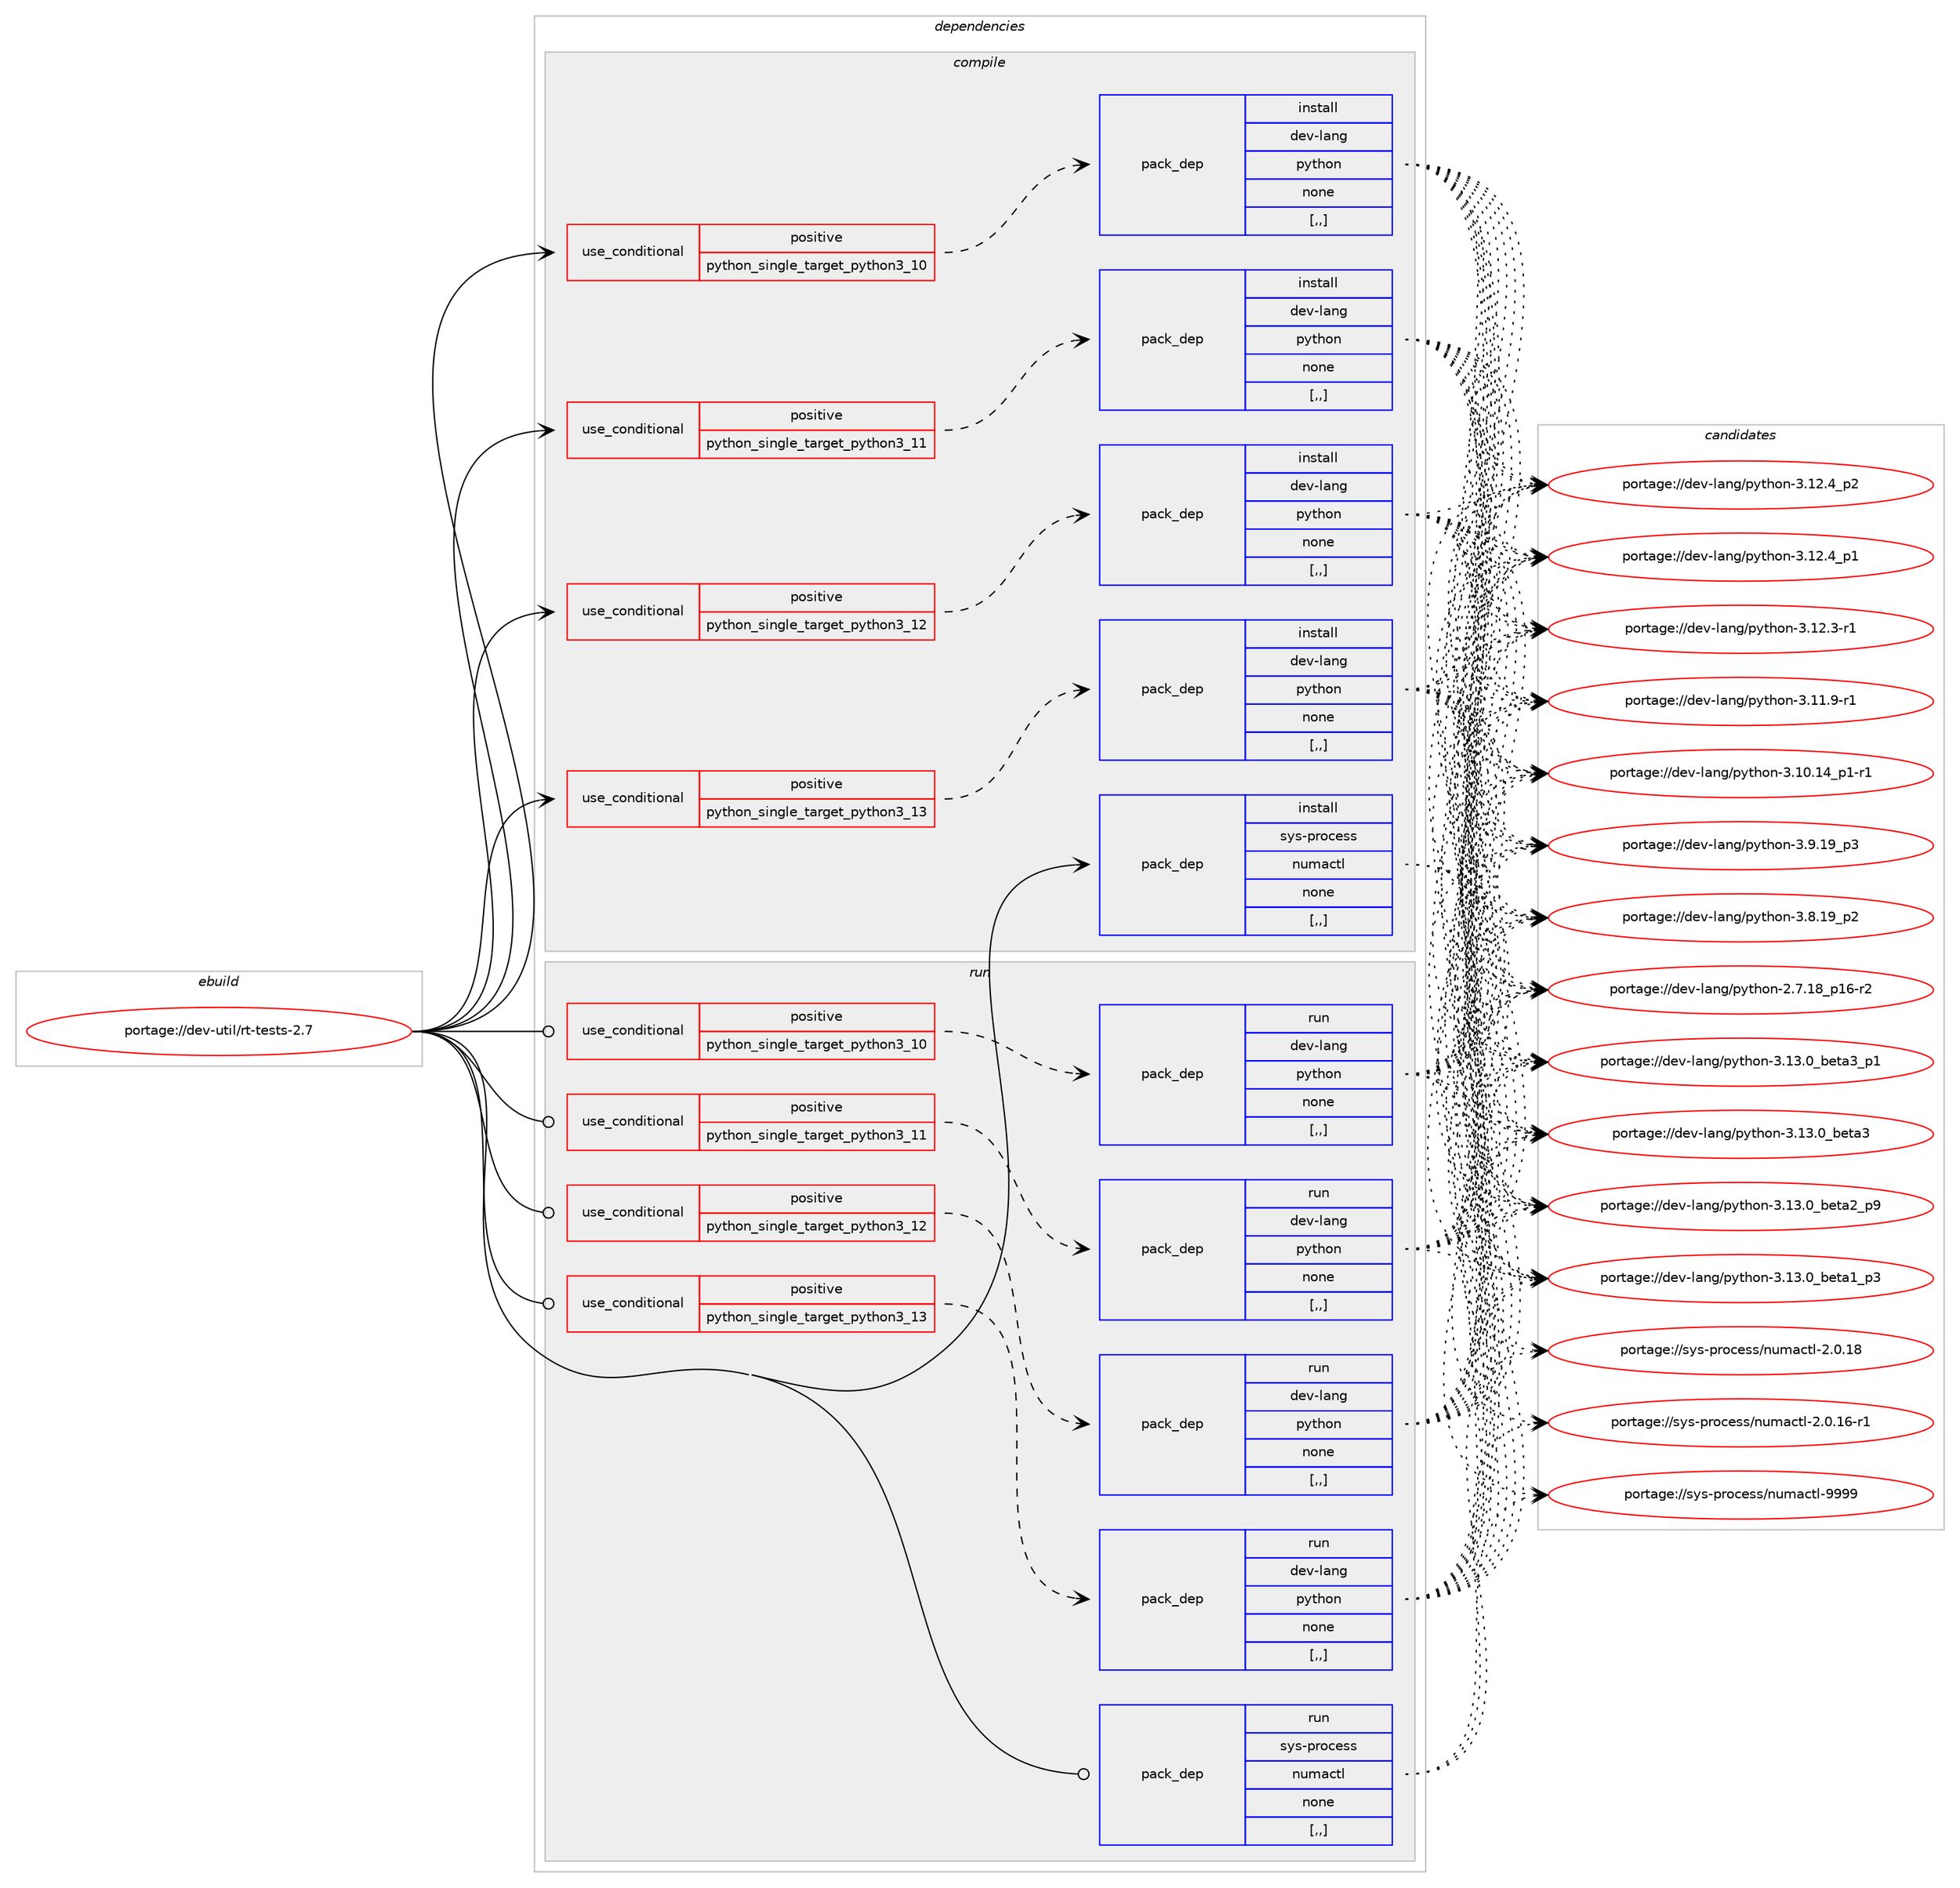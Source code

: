 digraph prolog {

# *************
# Graph options
# *************

newrank=true;
concentrate=true;
compound=true;
graph [rankdir=LR,fontname=Helvetica,fontsize=10,ranksep=1.5];#, ranksep=2.5, nodesep=0.2];
edge  [arrowhead=vee];
node  [fontname=Helvetica,fontsize=10];

# **********
# The ebuild
# **********

subgraph cluster_leftcol {
color=gray;
label=<<i>ebuild</i>>;
id [label="portage://dev-util/rt-tests-2.7", color=red, width=4, href="../dev-util/rt-tests-2.7.svg"];
}

# ****************
# The dependencies
# ****************

subgraph cluster_midcol {
color=gray;
label=<<i>dependencies</i>>;
subgraph cluster_compile {
fillcolor="#eeeeee";
style=filled;
label=<<i>compile</i>>;
subgraph cond61576 {
dependency218988 [label=<<TABLE BORDER="0" CELLBORDER="1" CELLSPACING="0" CELLPADDING="4"><TR><TD ROWSPAN="3" CELLPADDING="10">use_conditional</TD></TR><TR><TD>positive</TD></TR><TR><TD>python_single_target_python3_10</TD></TR></TABLE>>, shape=none, color=red];
subgraph pack155954 {
dependency218989 [label=<<TABLE BORDER="0" CELLBORDER="1" CELLSPACING="0" CELLPADDING="4" WIDTH="220"><TR><TD ROWSPAN="6" CELLPADDING="30">pack_dep</TD></TR><TR><TD WIDTH="110">install</TD></TR><TR><TD>dev-lang</TD></TR><TR><TD>python</TD></TR><TR><TD>none</TD></TR><TR><TD>[,,]</TD></TR></TABLE>>, shape=none, color=blue];
}
dependency218988:e -> dependency218989:w [weight=20,style="dashed",arrowhead="vee"];
}
id:e -> dependency218988:w [weight=20,style="solid",arrowhead="vee"];
subgraph cond61577 {
dependency218990 [label=<<TABLE BORDER="0" CELLBORDER="1" CELLSPACING="0" CELLPADDING="4"><TR><TD ROWSPAN="3" CELLPADDING="10">use_conditional</TD></TR><TR><TD>positive</TD></TR><TR><TD>python_single_target_python3_11</TD></TR></TABLE>>, shape=none, color=red];
subgraph pack155955 {
dependency218991 [label=<<TABLE BORDER="0" CELLBORDER="1" CELLSPACING="0" CELLPADDING="4" WIDTH="220"><TR><TD ROWSPAN="6" CELLPADDING="30">pack_dep</TD></TR><TR><TD WIDTH="110">install</TD></TR><TR><TD>dev-lang</TD></TR><TR><TD>python</TD></TR><TR><TD>none</TD></TR><TR><TD>[,,]</TD></TR></TABLE>>, shape=none, color=blue];
}
dependency218990:e -> dependency218991:w [weight=20,style="dashed",arrowhead="vee"];
}
id:e -> dependency218990:w [weight=20,style="solid",arrowhead="vee"];
subgraph cond61578 {
dependency218992 [label=<<TABLE BORDER="0" CELLBORDER="1" CELLSPACING="0" CELLPADDING="4"><TR><TD ROWSPAN="3" CELLPADDING="10">use_conditional</TD></TR><TR><TD>positive</TD></TR><TR><TD>python_single_target_python3_12</TD></TR></TABLE>>, shape=none, color=red];
subgraph pack155956 {
dependency218993 [label=<<TABLE BORDER="0" CELLBORDER="1" CELLSPACING="0" CELLPADDING="4" WIDTH="220"><TR><TD ROWSPAN="6" CELLPADDING="30">pack_dep</TD></TR><TR><TD WIDTH="110">install</TD></TR><TR><TD>dev-lang</TD></TR><TR><TD>python</TD></TR><TR><TD>none</TD></TR><TR><TD>[,,]</TD></TR></TABLE>>, shape=none, color=blue];
}
dependency218992:e -> dependency218993:w [weight=20,style="dashed",arrowhead="vee"];
}
id:e -> dependency218992:w [weight=20,style="solid",arrowhead="vee"];
subgraph cond61579 {
dependency218994 [label=<<TABLE BORDER="0" CELLBORDER="1" CELLSPACING="0" CELLPADDING="4"><TR><TD ROWSPAN="3" CELLPADDING="10">use_conditional</TD></TR><TR><TD>positive</TD></TR><TR><TD>python_single_target_python3_13</TD></TR></TABLE>>, shape=none, color=red];
subgraph pack155957 {
dependency218995 [label=<<TABLE BORDER="0" CELLBORDER="1" CELLSPACING="0" CELLPADDING="4" WIDTH="220"><TR><TD ROWSPAN="6" CELLPADDING="30">pack_dep</TD></TR><TR><TD WIDTH="110">install</TD></TR><TR><TD>dev-lang</TD></TR><TR><TD>python</TD></TR><TR><TD>none</TD></TR><TR><TD>[,,]</TD></TR></TABLE>>, shape=none, color=blue];
}
dependency218994:e -> dependency218995:w [weight=20,style="dashed",arrowhead="vee"];
}
id:e -> dependency218994:w [weight=20,style="solid",arrowhead="vee"];
subgraph pack155958 {
dependency218996 [label=<<TABLE BORDER="0" CELLBORDER="1" CELLSPACING="0" CELLPADDING="4" WIDTH="220"><TR><TD ROWSPAN="6" CELLPADDING="30">pack_dep</TD></TR><TR><TD WIDTH="110">install</TD></TR><TR><TD>sys-process</TD></TR><TR><TD>numactl</TD></TR><TR><TD>none</TD></TR><TR><TD>[,,]</TD></TR></TABLE>>, shape=none, color=blue];
}
id:e -> dependency218996:w [weight=20,style="solid",arrowhead="vee"];
}
subgraph cluster_compileandrun {
fillcolor="#eeeeee";
style=filled;
label=<<i>compile and run</i>>;
}
subgraph cluster_run {
fillcolor="#eeeeee";
style=filled;
label=<<i>run</i>>;
subgraph cond61580 {
dependency218997 [label=<<TABLE BORDER="0" CELLBORDER="1" CELLSPACING="0" CELLPADDING="4"><TR><TD ROWSPAN="3" CELLPADDING="10">use_conditional</TD></TR><TR><TD>positive</TD></TR><TR><TD>python_single_target_python3_10</TD></TR></TABLE>>, shape=none, color=red];
subgraph pack155959 {
dependency218998 [label=<<TABLE BORDER="0" CELLBORDER="1" CELLSPACING="0" CELLPADDING="4" WIDTH="220"><TR><TD ROWSPAN="6" CELLPADDING="30">pack_dep</TD></TR><TR><TD WIDTH="110">run</TD></TR><TR><TD>dev-lang</TD></TR><TR><TD>python</TD></TR><TR><TD>none</TD></TR><TR><TD>[,,]</TD></TR></TABLE>>, shape=none, color=blue];
}
dependency218997:e -> dependency218998:w [weight=20,style="dashed",arrowhead="vee"];
}
id:e -> dependency218997:w [weight=20,style="solid",arrowhead="odot"];
subgraph cond61581 {
dependency218999 [label=<<TABLE BORDER="0" CELLBORDER="1" CELLSPACING="0" CELLPADDING="4"><TR><TD ROWSPAN="3" CELLPADDING="10">use_conditional</TD></TR><TR><TD>positive</TD></TR><TR><TD>python_single_target_python3_11</TD></TR></TABLE>>, shape=none, color=red];
subgraph pack155960 {
dependency219000 [label=<<TABLE BORDER="0" CELLBORDER="1" CELLSPACING="0" CELLPADDING="4" WIDTH="220"><TR><TD ROWSPAN="6" CELLPADDING="30">pack_dep</TD></TR><TR><TD WIDTH="110">run</TD></TR><TR><TD>dev-lang</TD></TR><TR><TD>python</TD></TR><TR><TD>none</TD></TR><TR><TD>[,,]</TD></TR></TABLE>>, shape=none, color=blue];
}
dependency218999:e -> dependency219000:w [weight=20,style="dashed",arrowhead="vee"];
}
id:e -> dependency218999:w [weight=20,style="solid",arrowhead="odot"];
subgraph cond61582 {
dependency219001 [label=<<TABLE BORDER="0" CELLBORDER="1" CELLSPACING="0" CELLPADDING="4"><TR><TD ROWSPAN="3" CELLPADDING="10">use_conditional</TD></TR><TR><TD>positive</TD></TR><TR><TD>python_single_target_python3_12</TD></TR></TABLE>>, shape=none, color=red];
subgraph pack155961 {
dependency219002 [label=<<TABLE BORDER="0" CELLBORDER="1" CELLSPACING="0" CELLPADDING="4" WIDTH="220"><TR><TD ROWSPAN="6" CELLPADDING="30">pack_dep</TD></TR><TR><TD WIDTH="110">run</TD></TR><TR><TD>dev-lang</TD></TR><TR><TD>python</TD></TR><TR><TD>none</TD></TR><TR><TD>[,,]</TD></TR></TABLE>>, shape=none, color=blue];
}
dependency219001:e -> dependency219002:w [weight=20,style="dashed",arrowhead="vee"];
}
id:e -> dependency219001:w [weight=20,style="solid",arrowhead="odot"];
subgraph cond61583 {
dependency219003 [label=<<TABLE BORDER="0" CELLBORDER="1" CELLSPACING="0" CELLPADDING="4"><TR><TD ROWSPAN="3" CELLPADDING="10">use_conditional</TD></TR><TR><TD>positive</TD></TR><TR><TD>python_single_target_python3_13</TD></TR></TABLE>>, shape=none, color=red];
subgraph pack155962 {
dependency219004 [label=<<TABLE BORDER="0" CELLBORDER="1" CELLSPACING="0" CELLPADDING="4" WIDTH="220"><TR><TD ROWSPAN="6" CELLPADDING="30">pack_dep</TD></TR><TR><TD WIDTH="110">run</TD></TR><TR><TD>dev-lang</TD></TR><TR><TD>python</TD></TR><TR><TD>none</TD></TR><TR><TD>[,,]</TD></TR></TABLE>>, shape=none, color=blue];
}
dependency219003:e -> dependency219004:w [weight=20,style="dashed",arrowhead="vee"];
}
id:e -> dependency219003:w [weight=20,style="solid",arrowhead="odot"];
subgraph pack155963 {
dependency219005 [label=<<TABLE BORDER="0" CELLBORDER="1" CELLSPACING="0" CELLPADDING="4" WIDTH="220"><TR><TD ROWSPAN="6" CELLPADDING="30">pack_dep</TD></TR><TR><TD WIDTH="110">run</TD></TR><TR><TD>sys-process</TD></TR><TR><TD>numactl</TD></TR><TR><TD>none</TD></TR><TR><TD>[,,]</TD></TR></TABLE>>, shape=none, color=blue];
}
id:e -> dependency219005:w [weight=20,style="solid",arrowhead="odot"];
}
}

# **************
# The candidates
# **************

subgraph cluster_choices {
rank=same;
color=gray;
label=<<i>candidates</i>>;

subgraph choice155954 {
color=black;
nodesep=1;
choice10010111845108971101034711212111610411111045514649514648959810111697519511249 [label="portage://dev-lang/python-3.13.0_beta3_p1", color=red, width=4,href="../dev-lang/python-3.13.0_beta3_p1.svg"];
choice1001011184510897110103471121211161041111104551464951464895981011169751 [label="portage://dev-lang/python-3.13.0_beta3", color=red, width=4,href="../dev-lang/python-3.13.0_beta3.svg"];
choice10010111845108971101034711212111610411111045514649514648959810111697509511257 [label="portage://dev-lang/python-3.13.0_beta2_p9", color=red, width=4,href="../dev-lang/python-3.13.0_beta2_p9.svg"];
choice10010111845108971101034711212111610411111045514649514648959810111697499511251 [label="portage://dev-lang/python-3.13.0_beta1_p3", color=red, width=4,href="../dev-lang/python-3.13.0_beta1_p3.svg"];
choice100101118451089711010347112121116104111110455146495046529511250 [label="portage://dev-lang/python-3.12.4_p2", color=red, width=4,href="../dev-lang/python-3.12.4_p2.svg"];
choice100101118451089711010347112121116104111110455146495046529511249 [label="portage://dev-lang/python-3.12.4_p1", color=red, width=4,href="../dev-lang/python-3.12.4_p1.svg"];
choice100101118451089711010347112121116104111110455146495046514511449 [label="portage://dev-lang/python-3.12.3-r1", color=red, width=4,href="../dev-lang/python-3.12.3-r1.svg"];
choice100101118451089711010347112121116104111110455146494946574511449 [label="portage://dev-lang/python-3.11.9-r1", color=red, width=4,href="../dev-lang/python-3.11.9-r1.svg"];
choice100101118451089711010347112121116104111110455146494846495295112494511449 [label="portage://dev-lang/python-3.10.14_p1-r1", color=red, width=4,href="../dev-lang/python-3.10.14_p1-r1.svg"];
choice100101118451089711010347112121116104111110455146574649579511251 [label="portage://dev-lang/python-3.9.19_p3", color=red, width=4,href="../dev-lang/python-3.9.19_p3.svg"];
choice100101118451089711010347112121116104111110455146564649579511250 [label="portage://dev-lang/python-3.8.19_p2", color=red, width=4,href="../dev-lang/python-3.8.19_p2.svg"];
choice100101118451089711010347112121116104111110455046554649569511249544511450 [label="portage://dev-lang/python-2.7.18_p16-r2", color=red, width=4,href="../dev-lang/python-2.7.18_p16-r2.svg"];
dependency218989:e -> choice10010111845108971101034711212111610411111045514649514648959810111697519511249:w [style=dotted,weight="100"];
dependency218989:e -> choice1001011184510897110103471121211161041111104551464951464895981011169751:w [style=dotted,weight="100"];
dependency218989:e -> choice10010111845108971101034711212111610411111045514649514648959810111697509511257:w [style=dotted,weight="100"];
dependency218989:e -> choice10010111845108971101034711212111610411111045514649514648959810111697499511251:w [style=dotted,weight="100"];
dependency218989:e -> choice100101118451089711010347112121116104111110455146495046529511250:w [style=dotted,weight="100"];
dependency218989:e -> choice100101118451089711010347112121116104111110455146495046529511249:w [style=dotted,weight="100"];
dependency218989:e -> choice100101118451089711010347112121116104111110455146495046514511449:w [style=dotted,weight="100"];
dependency218989:e -> choice100101118451089711010347112121116104111110455146494946574511449:w [style=dotted,weight="100"];
dependency218989:e -> choice100101118451089711010347112121116104111110455146494846495295112494511449:w [style=dotted,weight="100"];
dependency218989:e -> choice100101118451089711010347112121116104111110455146574649579511251:w [style=dotted,weight="100"];
dependency218989:e -> choice100101118451089711010347112121116104111110455146564649579511250:w [style=dotted,weight="100"];
dependency218989:e -> choice100101118451089711010347112121116104111110455046554649569511249544511450:w [style=dotted,weight="100"];
}
subgraph choice155955 {
color=black;
nodesep=1;
choice10010111845108971101034711212111610411111045514649514648959810111697519511249 [label="portage://dev-lang/python-3.13.0_beta3_p1", color=red, width=4,href="../dev-lang/python-3.13.0_beta3_p1.svg"];
choice1001011184510897110103471121211161041111104551464951464895981011169751 [label="portage://dev-lang/python-3.13.0_beta3", color=red, width=4,href="../dev-lang/python-3.13.0_beta3.svg"];
choice10010111845108971101034711212111610411111045514649514648959810111697509511257 [label="portage://dev-lang/python-3.13.0_beta2_p9", color=red, width=4,href="../dev-lang/python-3.13.0_beta2_p9.svg"];
choice10010111845108971101034711212111610411111045514649514648959810111697499511251 [label="portage://dev-lang/python-3.13.0_beta1_p3", color=red, width=4,href="../dev-lang/python-3.13.0_beta1_p3.svg"];
choice100101118451089711010347112121116104111110455146495046529511250 [label="portage://dev-lang/python-3.12.4_p2", color=red, width=4,href="../dev-lang/python-3.12.4_p2.svg"];
choice100101118451089711010347112121116104111110455146495046529511249 [label="portage://dev-lang/python-3.12.4_p1", color=red, width=4,href="../dev-lang/python-3.12.4_p1.svg"];
choice100101118451089711010347112121116104111110455146495046514511449 [label="portage://dev-lang/python-3.12.3-r1", color=red, width=4,href="../dev-lang/python-3.12.3-r1.svg"];
choice100101118451089711010347112121116104111110455146494946574511449 [label="portage://dev-lang/python-3.11.9-r1", color=red, width=4,href="../dev-lang/python-3.11.9-r1.svg"];
choice100101118451089711010347112121116104111110455146494846495295112494511449 [label="portage://dev-lang/python-3.10.14_p1-r1", color=red, width=4,href="../dev-lang/python-3.10.14_p1-r1.svg"];
choice100101118451089711010347112121116104111110455146574649579511251 [label="portage://dev-lang/python-3.9.19_p3", color=red, width=4,href="../dev-lang/python-3.9.19_p3.svg"];
choice100101118451089711010347112121116104111110455146564649579511250 [label="portage://dev-lang/python-3.8.19_p2", color=red, width=4,href="../dev-lang/python-3.8.19_p2.svg"];
choice100101118451089711010347112121116104111110455046554649569511249544511450 [label="portage://dev-lang/python-2.7.18_p16-r2", color=red, width=4,href="../dev-lang/python-2.7.18_p16-r2.svg"];
dependency218991:e -> choice10010111845108971101034711212111610411111045514649514648959810111697519511249:w [style=dotted,weight="100"];
dependency218991:e -> choice1001011184510897110103471121211161041111104551464951464895981011169751:w [style=dotted,weight="100"];
dependency218991:e -> choice10010111845108971101034711212111610411111045514649514648959810111697509511257:w [style=dotted,weight="100"];
dependency218991:e -> choice10010111845108971101034711212111610411111045514649514648959810111697499511251:w [style=dotted,weight="100"];
dependency218991:e -> choice100101118451089711010347112121116104111110455146495046529511250:w [style=dotted,weight="100"];
dependency218991:e -> choice100101118451089711010347112121116104111110455146495046529511249:w [style=dotted,weight="100"];
dependency218991:e -> choice100101118451089711010347112121116104111110455146495046514511449:w [style=dotted,weight="100"];
dependency218991:e -> choice100101118451089711010347112121116104111110455146494946574511449:w [style=dotted,weight="100"];
dependency218991:e -> choice100101118451089711010347112121116104111110455146494846495295112494511449:w [style=dotted,weight="100"];
dependency218991:e -> choice100101118451089711010347112121116104111110455146574649579511251:w [style=dotted,weight="100"];
dependency218991:e -> choice100101118451089711010347112121116104111110455146564649579511250:w [style=dotted,weight="100"];
dependency218991:e -> choice100101118451089711010347112121116104111110455046554649569511249544511450:w [style=dotted,weight="100"];
}
subgraph choice155956 {
color=black;
nodesep=1;
choice10010111845108971101034711212111610411111045514649514648959810111697519511249 [label="portage://dev-lang/python-3.13.0_beta3_p1", color=red, width=4,href="../dev-lang/python-3.13.0_beta3_p1.svg"];
choice1001011184510897110103471121211161041111104551464951464895981011169751 [label="portage://dev-lang/python-3.13.0_beta3", color=red, width=4,href="../dev-lang/python-3.13.0_beta3.svg"];
choice10010111845108971101034711212111610411111045514649514648959810111697509511257 [label="portage://dev-lang/python-3.13.0_beta2_p9", color=red, width=4,href="../dev-lang/python-3.13.0_beta2_p9.svg"];
choice10010111845108971101034711212111610411111045514649514648959810111697499511251 [label="portage://dev-lang/python-3.13.0_beta1_p3", color=red, width=4,href="../dev-lang/python-3.13.0_beta1_p3.svg"];
choice100101118451089711010347112121116104111110455146495046529511250 [label="portage://dev-lang/python-3.12.4_p2", color=red, width=4,href="../dev-lang/python-3.12.4_p2.svg"];
choice100101118451089711010347112121116104111110455146495046529511249 [label="portage://dev-lang/python-3.12.4_p1", color=red, width=4,href="../dev-lang/python-3.12.4_p1.svg"];
choice100101118451089711010347112121116104111110455146495046514511449 [label="portage://dev-lang/python-3.12.3-r1", color=red, width=4,href="../dev-lang/python-3.12.3-r1.svg"];
choice100101118451089711010347112121116104111110455146494946574511449 [label="portage://dev-lang/python-3.11.9-r1", color=red, width=4,href="../dev-lang/python-3.11.9-r1.svg"];
choice100101118451089711010347112121116104111110455146494846495295112494511449 [label="portage://dev-lang/python-3.10.14_p1-r1", color=red, width=4,href="../dev-lang/python-3.10.14_p1-r1.svg"];
choice100101118451089711010347112121116104111110455146574649579511251 [label="portage://dev-lang/python-3.9.19_p3", color=red, width=4,href="../dev-lang/python-3.9.19_p3.svg"];
choice100101118451089711010347112121116104111110455146564649579511250 [label="portage://dev-lang/python-3.8.19_p2", color=red, width=4,href="../dev-lang/python-3.8.19_p2.svg"];
choice100101118451089711010347112121116104111110455046554649569511249544511450 [label="portage://dev-lang/python-2.7.18_p16-r2", color=red, width=4,href="../dev-lang/python-2.7.18_p16-r2.svg"];
dependency218993:e -> choice10010111845108971101034711212111610411111045514649514648959810111697519511249:w [style=dotted,weight="100"];
dependency218993:e -> choice1001011184510897110103471121211161041111104551464951464895981011169751:w [style=dotted,weight="100"];
dependency218993:e -> choice10010111845108971101034711212111610411111045514649514648959810111697509511257:w [style=dotted,weight="100"];
dependency218993:e -> choice10010111845108971101034711212111610411111045514649514648959810111697499511251:w [style=dotted,weight="100"];
dependency218993:e -> choice100101118451089711010347112121116104111110455146495046529511250:w [style=dotted,weight="100"];
dependency218993:e -> choice100101118451089711010347112121116104111110455146495046529511249:w [style=dotted,weight="100"];
dependency218993:e -> choice100101118451089711010347112121116104111110455146495046514511449:w [style=dotted,weight="100"];
dependency218993:e -> choice100101118451089711010347112121116104111110455146494946574511449:w [style=dotted,weight="100"];
dependency218993:e -> choice100101118451089711010347112121116104111110455146494846495295112494511449:w [style=dotted,weight="100"];
dependency218993:e -> choice100101118451089711010347112121116104111110455146574649579511251:w [style=dotted,weight="100"];
dependency218993:e -> choice100101118451089711010347112121116104111110455146564649579511250:w [style=dotted,weight="100"];
dependency218993:e -> choice100101118451089711010347112121116104111110455046554649569511249544511450:w [style=dotted,weight="100"];
}
subgraph choice155957 {
color=black;
nodesep=1;
choice10010111845108971101034711212111610411111045514649514648959810111697519511249 [label="portage://dev-lang/python-3.13.0_beta3_p1", color=red, width=4,href="../dev-lang/python-3.13.0_beta3_p1.svg"];
choice1001011184510897110103471121211161041111104551464951464895981011169751 [label="portage://dev-lang/python-3.13.0_beta3", color=red, width=4,href="../dev-lang/python-3.13.0_beta3.svg"];
choice10010111845108971101034711212111610411111045514649514648959810111697509511257 [label="portage://dev-lang/python-3.13.0_beta2_p9", color=red, width=4,href="../dev-lang/python-3.13.0_beta2_p9.svg"];
choice10010111845108971101034711212111610411111045514649514648959810111697499511251 [label="portage://dev-lang/python-3.13.0_beta1_p3", color=red, width=4,href="../dev-lang/python-3.13.0_beta1_p3.svg"];
choice100101118451089711010347112121116104111110455146495046529511250 [label="portage://dev-lang/python-3.12.4_p2", color=red, width=4,href="../dev-lang/python-3.12.4_p2.svg"];
choice100101118451089711010347112121116104111110455146495046529511249 [label="portage://dev-lang/python-3.12.4_p1", color=red, width=4,href="../dev-lang/python-3.12.4_p1.svg"];
choice100101118451089711010347112121116104111110455146495046514511449 [label="portage://dev-lang/python-3.12.3-r1", color=red, width=4,href="../dev-lang/python-3.12.3-r1.svg"];
choice100101118451089711010347112121116104111110455146494946574511449 [label="portage://dev-lang/python-3.11.9-r1", color=red, width=4,href="../dev-lang/python-3.11.9-r1.svg"];
choice100101118451089711010347112121116104111110455146494846495295112494511449 [label="portage://dev-lang/python-3.10.14_p1-r1", color=red, width=4,href="../dev-lang/python-3.10.14_p1-r1.svg"];
choice100101118451089711010347112121116104111110455146574649579511251 [label="portage://dev-lang/python-3.9.19_p3", color=red, width=4,href="../dev-lang/python-3.9.19_p3.svg"];
choice100101118451089711010347112121116104111110455146564649579511250 [label="portage://dev-lang/python-3.8.19_p2", color=red, width=4,href="../dev-lang/python-3.8.19_p2.svg"];
choice100101118451089711010347112121116104111110455046554649569511249544511450 [label="portage://dev-lang/python-2.7.18_p16-r2", color=red, width=4,href="../dev-lang/python-2.7.18_p16-r2.svg"];
dependency218995:e -> choice10010111845108971101034711212111610411111045514649514648959810111697519511249:w [style=dotted,weight="100"];
dependency218995:e -> choice1001011184510897110103471121211161041111104551464951464895981011169751:w [style=dotted,weight="100"];
dependency218995:e -> choice10010111845108971101034711212111610411111045514649514648959810111697509511257:w [style=dotted,weight="100"];
dependency218995:e -> choice10010111845108971101034711212111610411111045514649514648959810111697499511251:w [style=dotted,weight="100"];
dependency218995:e -> choice100101118451089711010347112121116104111110455146495046529511250:w [style=dotted,weight="100"];
dependency218995:e -> choice100101118451089711010347112121116104111110455146495046529511249:w [style=dotted,weight="100"];
dependency218995:e -> choice100101118451089711010347112121116104111110455146495046514511449:w [style=dotted,weight="100"];
dependency218995:e -> choice100101118451089711010347112121116104111110455146494946574511449:w [style=dotted,weight="100"];
dependency218995:e -> choice100101118451089711010347112121116104111110455146494846495295112494511449:w [style=dotted,weight="100"];
dependency218995:e -> choice100101118451089711010347112121116104111110455146574649579511251:w [style=dotted,weight="100"];
dependency218995:e -> choice100101118451089711010347112121116104111110455146564649579511250:w [style=dotted,weight="100"];
dependency218995:e -> choice100101118451089711010347112121116104111110455046554649569511249544511450:w [style=dotted,weight="100"];
}
subgraph choice155958 {
color=black;
nodesep=1;
choice11512111545112114111991011151154711011710997991161084557575757 [label="portage://sys-process/numactl-9999", color=red, width=4,href="../sys-process/numactl-9999.svg"];
choice115121115451121141119910111511547110117109979911610845504648464956 [label="portage://sys-process/numactl-2.0.18", color=red, width=4,href="../sys-process/numactl-2.0.18.svg"];
choice1151211154511211411199101115115471101171099799116108455046484649544511449 [label="portage://sys-process/numactl-2.0.16-r1", color=red, width=4,href="../sys-process/numactl-2.0.16-r1.svg"];
dependency218996:e -> choice11512111545112114111991011151154711011710997991161084557575757:w [style=dotted,weight="100"];
dependency218996:e -> choice115121115451121141119910111511547110117109979911610845504648464956:w [style=dotted,weight="100"];
dependency218996:e -> choice1151211154511211411199101115115471101171099799116108455046484649544511449:w [style=dotted,weight="100"];
}
subgraph choice155959 {
color=black;
nodesep=1;
choice10010111845108971101034711212111610411111045514649514648959810111697519511249 [label="portage://dev-lang/python-3.13.0_beta3_p1", color=red, width=4,href="../dev-lang/python-3.13.0_beta3_p1.svg"];
choice1001011184510897110103471121211161041111104551464951464895981011169751 [label="portage://dev-lang/python-3.13.0_beta3", color=red, width=4,href="../dev-lang/python-3.13.0_beta3.svg"];
choice10010111845108971101034711212111610411111045514649514648959810111697509511257 [label="portage://dev-lang/python-3.13.0_beta2_p9", color=red, width=4,href="../dev-lang/python-3.13.0_beta2_p9.svg"];
choice10010111845108971101034711212111610411111045514649514648959810111697499511251 [label="portage://dev-lang/python-3.13.0_beta1_p3", color=red, width=4,href="../dev-lang/python-3.13.0_beta1_p3.svg"];
choice100101118451089711010347112121116104111110455146495046529511250 [label="portage://dev-lang/python-3.12.4_p2", color=red, width=4,href="../dev-lang/python-3.12.4_p2.svg"];
choice100101118451089711010347112121116104111110455146495046529511249 [label="portage://dev-lang/python-3.12.4_p1", color=red, width=4,href="../dev-lang/python-3.12.4_p1.svg"];
choice100101118451089711010347112121116104111110455146495046514511449 [label="portage://dev-lang/python-3.12.3-r1", color=red, width=4,href="../dev-lang/python-3.12.3-r1.svg"];
choice100101118451089711010347112121116104111110455146494946574511449 [label="portage://dev-lang/python-3.11.9-r1", color=red, width=4,href="../dev-lang/python-3.11.9-r1.svg"];
choice100101118451089711010347112121116104111110455146494846495295112494511449 [label="portage://dev-lang/python-3.10.14_p1-r1", color=red, width=4,href="../dev-lang/python-3.10.14_p1-r1.svg"];
choice100101118451089711010347112121116104111110455146574649579511251 [label="portage://dev-lang/python-3.9.19_p3", color=red, width=4,href="../dev-lang/python-3.9.19_p3.svg"];
choice100101118451089711010347112121116104111110455146564649579511250 [label="portage://dev-lang/python-3.8.19_p2", color=red, width=4,href="../dev-lang/python-3.8.19_p2.svg"];
choice100101118451089711010347112121116104111110455046554649569511249544511450 [label="portage://dev-lang/python-2.7.18_p16-r2", color=red, width=4,href="../dev-lang/python-2.7.18_p16-r2.svg"];
dependency218998:e -> choice10010111845108971101034711212111610411111045514649514648959810111697519511249:w [style=dotted,weight="100"];
dependency218998:e -> choice1001011184510897110103471121211161041111104551464951464895981011169751:w [style=dotted,weight="100"];
dependency218998:e -> choice10010111845108971101034711212111610411111045514649514648959810111697509511257:w [style=dotted,weight="100"];
dependency218998:e -> choice10010111845108971101034711212111610411111045514649514648959810111697499511251:w [style=dotted,weight="100"];
dependency218998:e -> choice100101118451089711010347112121116104111110455146495046529511250:w [style=dotted,weight="100"];
dependency218998:e -> choice100101118451089711010347112121116104111110455146495046529511249:w [style=dotted,weight="100"];
dependency218998:e -> choice100101118451089711010347112121116104111110455146495046514511449:w [style=dotted,weight="100"];
dependency218998:e -> choice100101118451089711010347112121116104111110455146494946574511449:w [style=dotted,weight="100"];
dependency218998:e -> choice100101118451089711010347112121116104111110455146494846495295112494511449:w [style=dotted,weight="100"];
dependency218998:e -> choice100101118451089711010347112121116104111110455146574649579511251:w [style=dotted,weight="100"];
dependency218998:e -> choice100101118451089711010347112121116104111110455146564649579511250:w [style=dotted,weight="100"];
dependency218998:e -> choice100101118451089711010347112121116104111110455046554649569511249544511450:w [style=dotted,weight="100"];
}
subgraph choice155960 {
color=black;
nodesep=1;
choice10010111845108971101034711212111610411111045514649514648959810111697519511249 [label="portage://dev-lang/python-3.13.0_beta3_p1", color=red, width=4,href="../dev-lang/python-3.13.0_beta3_p1.svg"];
choice1001011184510897110103471121211161041111104551464951464895981011169751 [label="portage://dev-lang/python-3.13.0_beta3", color=red, width=4,href="../dev-lang/python-3.13.0_beta3.svg"];
choice10010111845108971101034711212111610411111045514649514648959810111697509511257 [label="portage://dev-lang/python-3.13.0_beta2_p9", color=red, width=4,href="../dev-lang/python-3.13.0_beta2_p9.svg"];
choice10010111845108971101034711212111610411111045514649514648959810111697499511251 [label="portage://dev-lang/python-3.13.0_beta1_p3", color=red, width=4,href="../dev-lang/python-3.13.0_beta1_p3.svg"];
choice100101118451089711010347112121116104111110455146495046529511250 [label="portage://dev-lang/python-3.12.4_p2", color=red, width=4,href="../dev-lang/python-3.12.4_p2.svg"];
choice100101118451089711010347112121116104111110455146495046529511249 [label="portage://dev-lang/python-3.12.4_p1", color=red, width=4,href="../dev-lang/python-3.12.4_p1.svg"];
choice100101118451089711010347112121116104111110455146495046514511449 [label="portage://dev-lang/python-3.12.3-r1", color=red, width=4,href="../dev-lang/python-3.12.3-r1.svg"];
choice100101118451089711010347112121116104111110455146494946574511449 [label="portage://dev-lang/python-3.11.9-r1", color=red, width=4,href="../dev-lang/python-3.11.9-r1.svg"];
choice100101118451089711010347112121116104111110455146494846495295112494511449 [label="portage://dev-lang/python-3.10.14_p1-r1", color=red, width=4,href="../dev-lang/python-3.10.14_p1-r1.svg"];
choice100101118451089711010347112121116104111110455146574649579511251 [label="portage://dev-lang/python-3.9.19_p3", color=red, width=4,href="../dev-lang/python-3.9.19_p3.svg"];
choice100101118451089711010347112121116104111110455146564649579511250 [label="portage://dev-lang/python-3.8.19_p2", color=red, width=4,href="../dev-lang/python-3.8.19_p2.svg"];
choice100101118451089711010347112121116104111110455046554649569511249544511450 [label="portage://dev-lang/python-2.7.18_p16-r2", color=red, width=4,href="../dev-lang/python-2.7.18_p16-r2.svg"];
dependency219000:e -> choice10010111845108971101034711212111610411111045514649514648959810111697519511249:w [style=dotted,weight="100"];
dependency219000:e -> choice1001011184510897110103471121211161041111104551464951464895981011169751:w [style=dotted,weight="100"];
dependency219000:e -> choice10010111845108971101034711212111610411111045514649514648959810111697509511257:w [style=dotted,weight="100"];
dependency219000:e -> choice10010111845108971101034711212111610411111045514649514648959810111697499511251:w [style=dotted,weight="100"];
dependency219000:e -> choice100101118451089711010347112121116104111110455146495046529511250:w [style=dotted,weight="100"];
dependency219000:e -> choice100101118451089711010347112121116104111110455146495046529511249:w [style=dotted,weight="100"];
dependency219000:e -> choice100101118451089711010347112121116104111110455146495046514511449:w [style=dotted,weight="100"];
dependency219000:e -> choice100101118451089711010347112121116104111110455146494946574511449:w [style=dotted,weight="100"];
dependency219000:e -> choice100101118451089711010347112121116104111110455146494846495295112494511449:w [style=dotted,weight="100"];
dependency219000:e -> choice100101118451089711010347112121116104111110455146574649579511251:w [style=dotted,weight="100"];
dependency219000:e -> choice100101118451089711010347112121116104111110455146564649579511250:w [style=dotted,weight="100"];
dependency219000:e -> choice100101118451089711010347112121116104111110455046554649569511249544511450:w [style=dotted,weight="100"];
}
subgraph choice155961 {
color=black;
nodesep=1;
choice10010111845108971101034711212111610411111045514649514648959810111697519511249 [label="portage://dev-lang/python-3.13.0_beta3_p1", color=red, width=4,href="../dev-lang/python-3.13.0_beta3_p1.svg"];
choice1001011184510897110103471121211161041111104551464951464895981011169751 [label="portage://dev-lang/python-3.13.0_beta3", color=red, width=4,href="../dev-lang/python-3.13.0_beta3.svg"];
choice10010111845108971101034711212111610411111045514649514648959810111697509511257 [label="portage://dev-lang/python-3.13.0_beta2_p9", color=red, width=4,href="../dev-lang/python-3.13.0_beta2_p9.svg"];
choice10010111845108971101034711212111610411111045514649514648959810111697499511251 [label="portage://dev-lang/python-3.13.0_beta1_p3", color=red, width=4,href="../dev-lang/python-3.13.0_beta1_p3.svg"];
choice100101118451089711010347112121116104111110455146495046529511250 [label="portage://dev-lang/python-3.12.4_p2", color=red, width=4,href="../dev-lang/python-3.12.4_p2.svg"];
choice100101118451089711010347112121116104111110455146495046529511249 [label="portage://dev-lang/python-3.12.4_p1", color=red, width=4,href="../dev-lang/python-3.12.4_p1.svg"];
choice100101118451089711010347112121116104111110455146495046514511449 [label="portage://dev-lang/python-3.12.3-r1", color=red, width=4,href="../dev-lang/python-3.12.3-r1.svg"];
choice100101118451089711010347112121116104111110455146494946574511449 [label="portage://dev-lang/python-3.11.9-r1", color=red, width=4,href="../dev-lang/python-3.11.9-r1.svg"];
choice100101118451089711010347112121116104111110455146494846495295112494511449 [label="portage://dev-lang/python-3.10.14_p1-r1", color=red, width=4,href="../dev-lang/python-3.10.14_p1-r1.svg"];
choice100101118451089711010347112121116104111110455146574649579511251 [label="portage://dev-lang/python-3.9.19_p3", color=red, width=4,href="../dev-lang/python-3.9.19_p3.svg"];
choice100101118451089711010347112121116104111110455146564649579511250 [label="portage://dev-lang/python-3.8.19_p2", color=red, width=4,href="../dev-lang/python-3.8.19_p2.svg"];
choice100101118451089711010347112121116104111110455046554649569511249544511450 [label="portage://dev-lang/python-2.7.18_p16-r2", color=red, width=4,href="../dev-lang/python-2.7.18_p16-r2.svg"];
dependency219002:e -> choice10010111845108971101034711212111610411111045514649514648959810111697519511249:w [style=dotted,weight="100"];
dependency219002:e -> choice1001011184510897110103471121211161041111104551464951464895981011169751:w [style=dotted,weight="100"];
dependency219002:e -> choice10010111845108971101034711212111610411111045514649514648959810111697509511257:w [style=dotted,weight="100"];
dependency219002:e -> choice10010111845108971101034711212111610411111045514649514648959810111697499511251:w [style=dotted,weight="100"];
dependency219002:e -> choice100101118451089711010347112121116104111110455146495046529511250:w [style=dotted,weight="100"];
dependency219002:e -> choice100101118451089711010347112121116104111110455146495046529511249:w [style=dotted,weight="100"];
dependency219002:e -> choice100101118451089711010347112121116104111110455146495046514511449:w [style=dotted,weight="100"];
dependency219002:e -> choice100101118451089711010347112121116104111110455146494946574511449:w [style=dotted,weight="100"];
dependency219002:e -> choice100101118451089711010347112121116104111110455146494846495295112494511449:w [style=dotted,weight="100"];
dependency219002:e -> choice100101118451089711010347112121116104111110455146574649579511251:w [style=dotted,weight="100"];
dependency219002:e -> choice100101118451089711010347112121116104111110455146564649579511250:w [style=dotted,weight="100"];
dependency219002:e -> choice100101118451089711010347112121116104111110455046554649569511249544511450:w [style=dotted,weight="100"];
}
subgraph choice155962 {
color=black;
nodesep=1;
choice10010111845108971101034711212111610411111045514649514648959810111697519511249 [label="portage://dev-lang/python-3.13.0_beta3_p1", color=red, width=4,href="../dev-lang/python-3.13.0_beta3_p1.svg"];
choice1001011184510897110103471121211161041111104551464951464895981011169751 [label="portage://dev-lang/python-3.13.0_beta3", color=red, width=4,href="../dev-lang/python-3.13.0_beta3.svg"];
choice10010111845108971101034711212111610411111045514649514648959810111697509511257 [label="portage://dev-lang/python-3.13.0_beta2_p9", color=red, width=4,href="../dev-lang/python-3.13.0_beta2_p9.svg"];
choice10010111845108971101034711212111610411111045514649514648959810111697499511251 [label="portage://dev-lang/python-3.13.0_beta1_p3", color=red, width=4,href="../dev-lang/python-3.13.0_beta1_p3.svg"];
choice100101118451089711010347112121116104111110455146495046529511250 [label="portage://dev-lang/python-3.12.4_p2", color=red, width=4,href="../dev-lang/python-3.12.4_p2.svg"];
choice100101118451089711010347112121116104111110455146495046529511249 [label="portage://dev-lang/python-3.12.4_p1", color=red, width=4,href="../dev-lang/python-3.12.4_p1.svg"];
choice100101118451089711010347112121116104111110455146495046514511449 [label="portage://dev-lang/python-3.12.3-r1", color=red, width=4,href="../dev-lang/python-3.12.3-r1.svg"];
choice100101118451089711010347112121116104111110455146494946574511449 [label="portage://dev-lang/python-3.11.9-r1", color=red, width=4,href="../dev-lang/python-3.11.9-r1.svg"];
choice100101118451089711010347112121116104111110455146494846495295112494511449 [label="portage://dev-lang/python-3.10.14_p1-r1", color=red, width=4,href="../dev-lang/python-3.10.14_p1-r1.svg"];
choice100101118451089711010347112121116104111110455146574649579511251 [label="portage://dev-lang/python-3.9.19_p3", color=red, width=4,href="../dev-lang/python-3.9.19_p3.svg"];
choice100101118451089711010347112121116104111110455146564649579511250 [label="portage://dev-lang/python-3.8.19_p2", color=red, width=4,href="../dev-lang/python-3.8.19_p2.svg"];
choice100101118451089711010347112121116104111110455046554649569511249544511450 [label="portage://dev-lang/python-2.7.18_p16-r2", color=red, width=4,href="../dev-lang/python-2.7.18_p16-r2.svg"];
dependency219004:e -> choice10010111845108971101034711212111610411111045514649514648959810111697519511249:w [style=dotted,weight="100"];
dependency219004:e -> choice1001011184510897110103471121211161041111104551464951464895981011169751:w [style=dotted,weight="100"];
dependency219004:e -> choice10010111845108971101034711212111610411111045514649514648959810111697509511257:w [style=dotted,weight="100"];
dependency219004:e -> choice10010111845108971101034711212111610411111045514649514648959810111697499511251:w [style=dotted,weight="100"];
dependency219004:e -> choice100101118451089711010347112121116104111110455146495046529511250:w [style=dotted,weight="100"];
dependency219004:e -> choice100101118451089711010347112121116104111110455146495046529511249:w [style=dotted,weight="100"];
dependency219004:e -> choice100101118451089711010347112121116104111110455146495046514511449:w [style=dotted,weight="100"];
dependency219004:e -> choice100101118451089711010347112121116104111110455146494946574511449:w [style=dotted,weight="100"];
dependency219004:e -> choice100101118451089711010347112121116104111110455146494846495295112494511449:w [style=dotted,weight="100"];
dependency219004:e -> choice100101118451089711010347112121116104111110455146574649579511251:w [style=dotted,weight="100"];
dependency219004:e -> choice100101118451089711010347112121116104111110455146564649579511250:w [style=dotted,weight="100"];
dependency219004:e -> choice100101118451089711010347112121116104111110455046554649569511249544511450:w [style=dotted,weight="100"];
}
subgraph choice155963 {
color=black;
nodesep=1;
choice11512111545112114111991011151154711011710997991161084557575757 [label="portage://sys-process/numactl-9999", color=red, width=4,href="../sys-process/numactl-9999.svg"];
choice115121115451121141119910111511547110117109979911610845504648464956 [label="portage://sys-process/numactl-2.0.18", color=red, width=4,href="../sys-process/numactl-2.0.18.svg"];
choice1151211154511211411199101115115471101171099799116108455046484649544511449 [label="portage://sys-process/numactl-2.0.16-r1", color=red, width=4,href="../sys-process/numactl-2.0.16-r1.svg"];
dependency219005:e -> choice11512111545112114111991011151154711011710997991161084557575757:w [style=dotted,weight="100"];
dependency219005:e -> choice115121115451121141119910111511547110117109979911610845504648464956:w [style=dotted,weight="100"];
dependency219005:e -> choice1151211154511211411199101115115471101171099799116108455046484649544511449:w [style=dotted,weight="100"];
}
}

}
